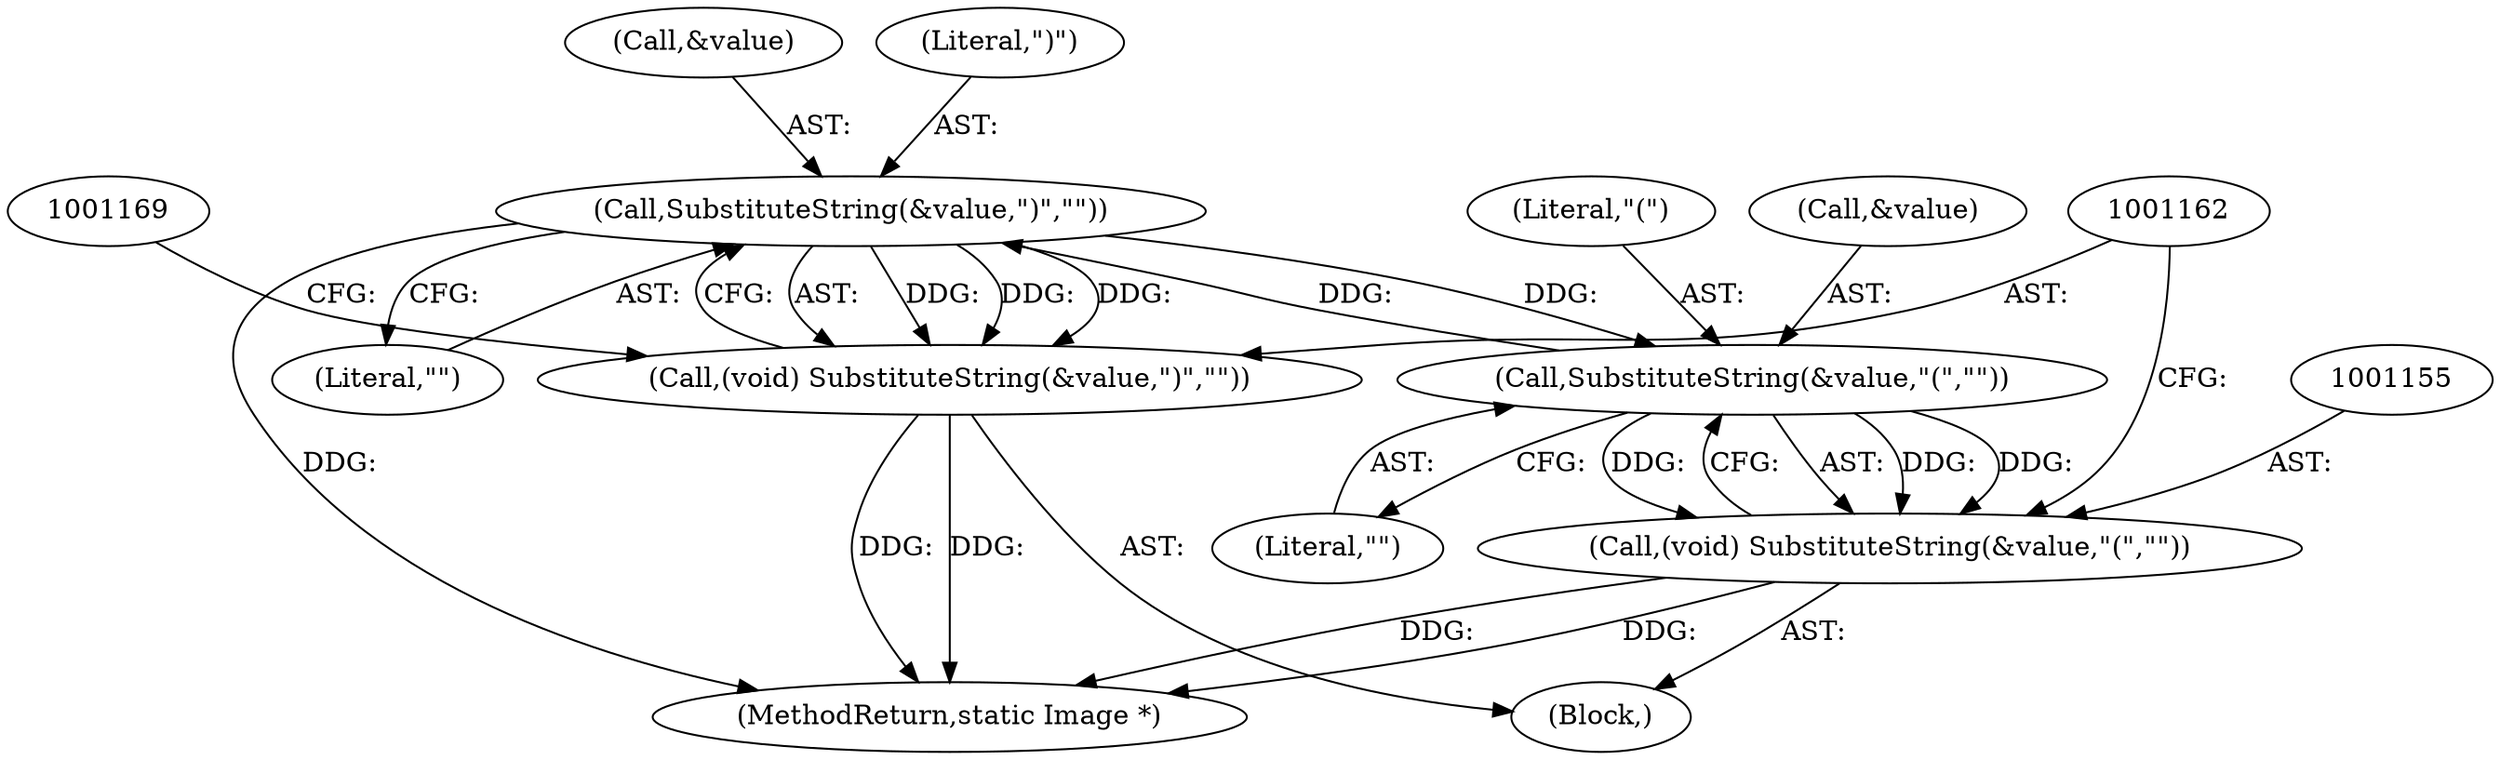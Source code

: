 digraph "0_ImageMagick_8598a497e2d1f556a34458cf54b40ba40674734c@pointer" {
"1001163" [label="(Call,SubstituteString(&value,\")\",\"\"))"];
"1001156" [label="(Call,SubstituteString(&value,\"(\",\"\"))"];
"1001163" [label="(Call,SubstituteString(&value,\")\",\"\"))"];
"1001154" [label="(Call,(void) SubstituteString(&value,\"(\",\"\"))"];
"1001161" [label="(Call,(void) SubstituteString(&value,\")\",\"\"))"];
"1001167" [label="(Literal,\"\")"];
"1001161" [label="(Call,(void) SubstituteString(&value,\")\",\"\"))"];
"1001156" [label="(Call,SubstituteString(&value,\"(\",\"\"))"];
"1001157" [label="(Call,&value)"];
"1002260" [label="(MethodReturn,static Image *)"];
"1001154" [label="(Call,(void) SubstituteString(&value,\"(\",\"\"))"];
"1001160" [label="(Literal,\"\")"];
"1001159" [label="(Literal,\"(\")"];
"1001163" [label="(Call,SubstituteString(&value,\")\",\"\"))"];
"1001164" [label="(Call,&value)"];
"1001166" [label="(Literal,\")\")"];
"1001115" [label="(Block,)"];
"1001163" -> "1001161"  [label="AST: "];
"1001163" -> "1001167"  [label="CFG: "];
"1001164" -> "1001163"  [label="AST: "];
"1001166" -> "1001163"  [label="AST: "];
"1001167" -> "1001163"  [label="AST: "];
"1001161" -> "1001163"  [label="CFG: "];
"1001163" -> "1002260"  [label="DDG: "];
"1001163" -> "1001156"  [label="DDG: "];
"1001163" -> "1001161"  [label="DDG: "];
"1001163" -> "1001161"  [label="DDG: "];
"1001163" -> "1001161"  [label="DDG: "];
"1001156" -> "1001163"  [label="DDG: "];
"1001156" -> "1001154"  [label="AST: "];
"1001156" -> "1001160"  [label="CFG: "];
"1001157" -> "1001156"  [label="AST: "];
"1001159" -> "1001156"  [label="AST: "];
"1001160" -> "1001156"  [label="AST: "];
"1001154" -> "1001156"  [label="CFG: "];
"1001156" -> "1001154"  [label="DDG: "];
"1001156" -> "1001154"  [label="DDG: "];
"1001156" -> "1001154"  [label="DDG: "];
"1001154" -> "1001115"  [label="AST: "];
"1001155" -> "1001154"  [label="AST: "];
"1001162" -> "1001154"  [label="CFG: "];
"1001154" -> "1002260"  [label="DDG: "];
"1001154" -> "1002260"  [label="DDG: "];
"1001161" -> "1001115"  [label="AST: "];
"1001162" -> "1001161"  [label="AST: "];
"1001169" -> "1001161"  [label="CFG: "];
"1001161" -> "1002260"  [label="DDG: "];
"1001161" -> "1002260"  [label="DDG: "];
}

